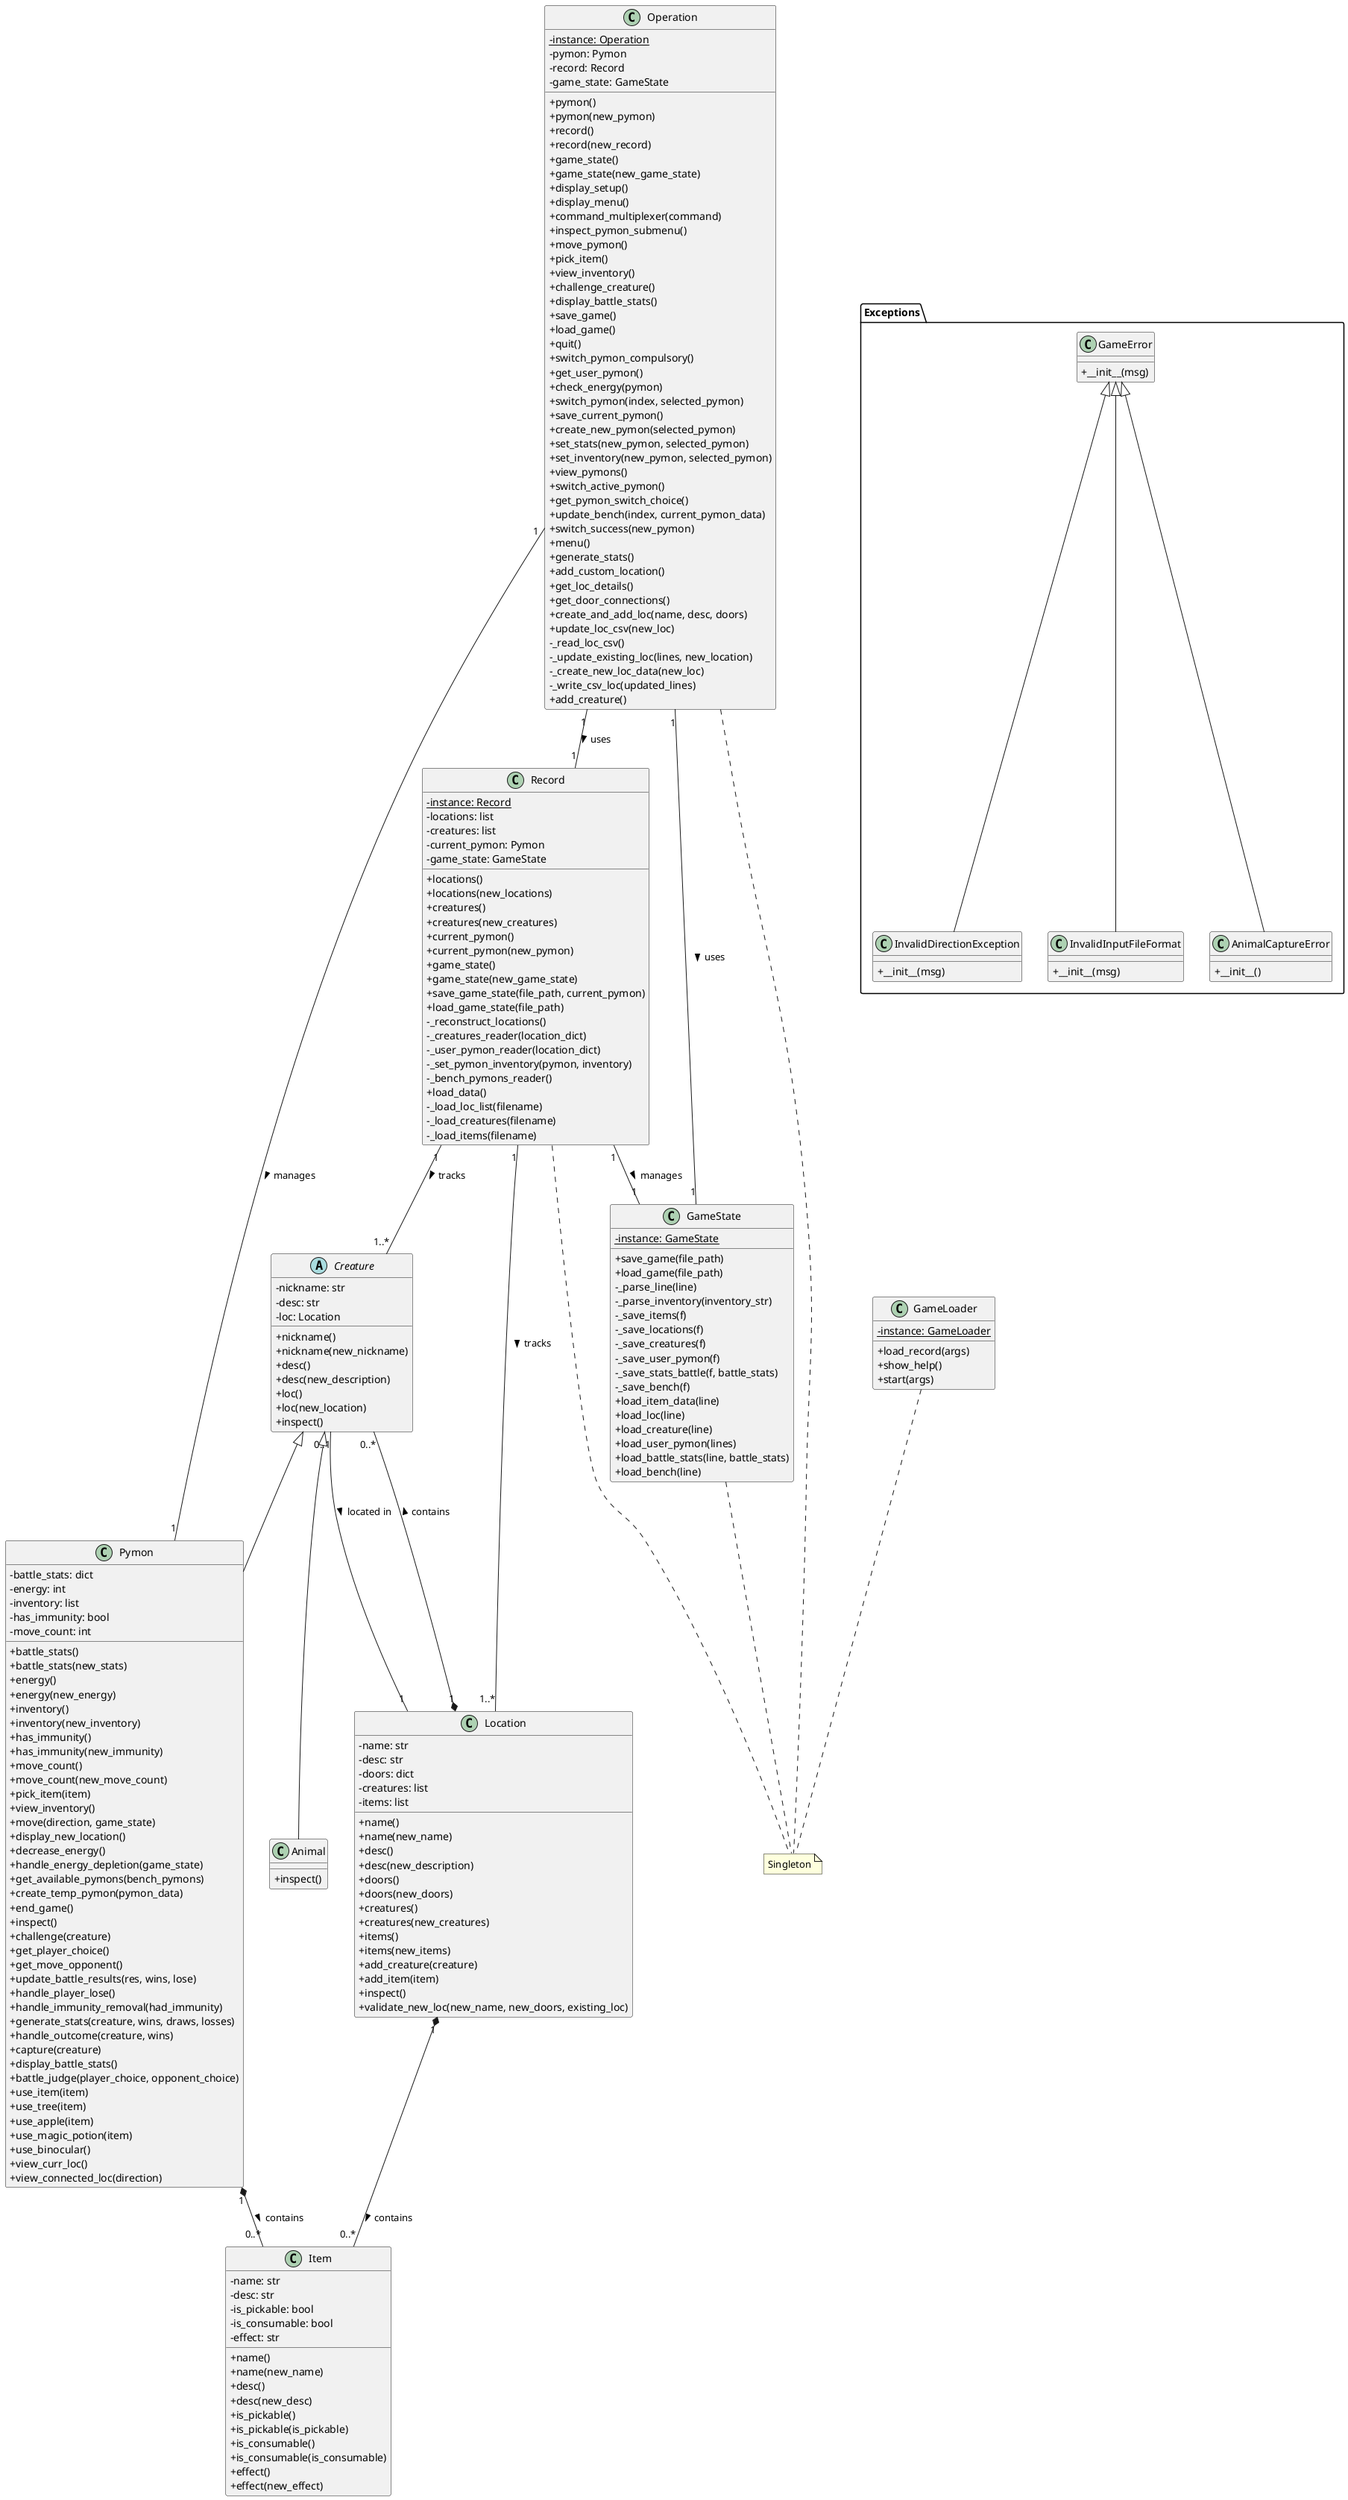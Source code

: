@startuml

skinparam classAttributeIconSize 0

abstract class Creature {
  - nickname: str
  - desc: str
  - loc: Location
  + nickname()
  + nickname(new_nickname)
  + desc()
  + desc(new_description)
  + loc()
  + loc(new_location)
  + inspect()
}

class Pymon {
  - battle_stats: dict
  - energy: int
  - inventory: list
  - has_immunity: bool
  - move_count: int
  + battle_stats()
  + battle_stats(new_stats)
  + energy()
  + energy(new_energy)
  + inventory()
  + inventory(new_inventory)
  + has_immunity()
  + has_immunity(new_immunity)
  + move_count()
  + move_count(new_move_count)
  + pick_item(item)
  + view_inventory()
  + move(direction, game_state)
  + display_new_location()
  + decrease_energy()
  + handle_energy_depletion(game_state)
  + get_available_pymons(bench_pymons)
  + create_temp_pymon(pymon_data)
  + end_game()
  + inspect()
  + challenge(creature)
  + get_player_choice()
  + get_move_opponent()
  + update_battle_results(res, wins, lose)
  + handle_player_lose()
  + handle_immunity_removal(had_immunity)
  + generate_stats(creature, wins, draws, losses)
  + handle_outcome(creature, wins)
  + capture(creature)
  + display_battle_stats()
  + battle_judge(player_choice, opponent_choice)
  + use_item(item)
  + use_tree(item)
  + use_apple(item)
  + use_magic_potion(item)
  + use_binocular()
  + view_curr_loc()
  + view_connected_loc(direction)
}

class Animal {
  + inspect()
}

class Item {
  - name: str
  - desc: str
  - is_pickable: bool
  - is_consumable: bool
  - effect: str
  + name()
  + name(new_name)
  + desc()
  + desc(new_desc)
  + is_pickable()
  + is_pickable(is_pickable)
  + is_consumable()
  + is_consumable(is_consumable)
  + effect()
  + effect(new_effect)
}

class Location {
  - name: str
  - desc: str
  - doors: dict
  - creatures: list
  - items: list
  + name()
  + name(new_name)
  + desc()
  + desc(new_description)
  + doors()
  + doors(new_doors)
  + creatures()
  + creatures(new_creatures)
  + items()
  + items(new_items)
  + add_creature(creature)
  + add_item(item)
  + inspect()
  + validate_new_loc(new_name, new_doors, existing_loc)
}

class GameState {
  - {static} instance: GameState
  + save_game(file_path)
  + load_game(file_path)
  - _parse_line(line)
  - _parse_inventory(inventory_str)
  - _save_items(f)
  - _save_locations(f)
  - _save_creatures(f)
  - _save_user_pymon(f)
  - _save_stats_battle(f, battle_stats)
  - _save_bench(f)
  + load_item_data(line)
  + load_loc(line)
  + load_creature(line)
  + load_user_pymon(lines)
  + load_battle_stats(line, battle_stats)
  + load_bench(line)
}

class Operation {
  - {static} instance: Operation
  - pymon: Pymon
  - record: Record
  - game_state: GameState
  + pymon()
  + pymon(new_pymon)
  + record()
  + record(new_record)
  + game_state()
  + game_state(new_game_state)
  + display_setup()
  + display_menu()
  + command_multiplexer(command)
  + inspect_pymon_submenu()
  + move_pymon()
  + pick_item()
  + view_inventory()
  + challenge_creature()
  + display_battle_stats()
  + save_game()
  + load_game()
  + quit()
  + switch_pymon_compulsory()
  + get_user_pymon()
  + check_energy(pymon)
  + switch_pymon(index, selected_pymon)
  + save_current_pymon()
  + create_new_pymon(selected_pymon)
  + set_stats(new_pymon, selected_pymon)
  + set_inventory(new_pymon, selected_pymon)
  + view_pymons()
  + switch_active_pymon()
  + get_pymon_switch_choice()
  + update_bench(index, current_pymon_data)
  + switch_success(new_pymon)
  + menu()
  + generate_stats()
  + add_custom_location()
  + get_loc_details()
  + get_door_connections()
  + create_and_add_loc(name, desc, doors)
  + update_loc_csv(new_loc)
  - _read_loc_csv()
  - _update_existing_loc(lines, new_location)
  - _create_new_loc_data(new_loc)
  - _write_csv_loc(updated_lines)
  + add_creature()
}

class Record {
  - {static} instance: Record
  - locations: list
  - creatures: list
  - current_pymon: Pymon
  - game_state: GameState
  + locations()
  + locations(new_locations)
  + creatures()
  + creatures(new_creatures)
  + current_pymon()
  + current_pymon(new_pymon)
  + game_state()
  + game_state(new_game_state)
  + save_game_state(file_path, current_pymon)
  + load_game_state(file_path)
  - _reconstruct_locations()
  - _creatures_reader(location_dict)
  - _user_pymon_reader(location_dict)
  - _set_pymon_inventory(pymon, inventory)
  - _bench_pymons_reader()
  + load_data()
  - _load_loc_list(filename)
  - _load_creatures(filename)
  - _load_items(filename)
}

class GameLoader {
  - {static} instance: GameLoader
  + load_record(args)
  + show_help()
  + start(args)
}

package "Exceptions" {
  class GameError {
    + __init__(msg)
  }
  class InvalidDirectionException {
    + __init__(msg)
  }
  class InvalidInputFileFormat {
    + __init__(msg)
  }
  class AnimalCaptureError {
    + __init__()
  }
}

' Inheritance relationships
Creature <|-- Pymon
Creature <|-- Animal
GameError <|-- InvalidDirectionException
GameError <|-- InvalidInputFileFormat
GameError <|-- AnimalCaptureError

' Associations
Pymon "1" *-- "0..*" Item : contains >
Location "1" *-- "0..*" Item : contains >
Location "1" *-- "0..*" Creature : contains >
Creature "0..1" -- "1" Location : located in >
Operation "1" -- "1" Pymon : manages >
Operation "1" -- "1" Record : uses >
Operation "1" -- "1" GameState : uses >
Record "1" -- "1..*" Location : tracks >
Record "1" -- "1..*" Creature : tracks >
Record "1" -- "1" GameState : manages >

note "Singleton" as N1
GameState .. N1
Operation .. N1
Record .. N1
GameLoader .. N1

@enduml
